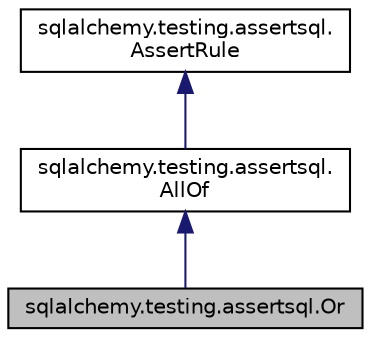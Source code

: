 digraph "sqlalchemy.testing.assertsql.Or"
{
 // LATEX_PDF_SIZE
  edge [fontname="Helvetica",fontsize="10",labelfontname="Helvetica",labelfontsize="10"];
  node [fontname="Helvetica",fontsize="10",shape=record];
  Node1 [label="sqlalchemy.testing.assertsql.Or",height=0.2,width=0.4,color="black", fillcolor="grey75", style="filled", fontcolor="black",tooltip=" "];
  Node2 -> Node1 [dir="back",color="midnightblue",fontsize="10",style="solid",fontname="Helvetica"];
  Node2 [label="sqlalchemy.testing.assertsql.\lAllOf",height=0.2,width=0.4,color="black", fillcolor="white", style="filled",URL="$classsqlalchemy_1_1testing_1_1assertsql_1_1AllOf.html",tooltip=" "];
  Node3 -> Node2 [dir="back",color="midnightblue",fontsize="10",style="solid",fontname="Helvetica"];
  Node3 [label="sqlalchemy.testing.assertsql.\lAssertRule",height=0.2,width=0.4,color="black", fillcolor="white", style="filled",URL="$classsqlalchemy_1_1testing_1_1assertsql_1_1AssertRule.html",tooltip=" "];
}
